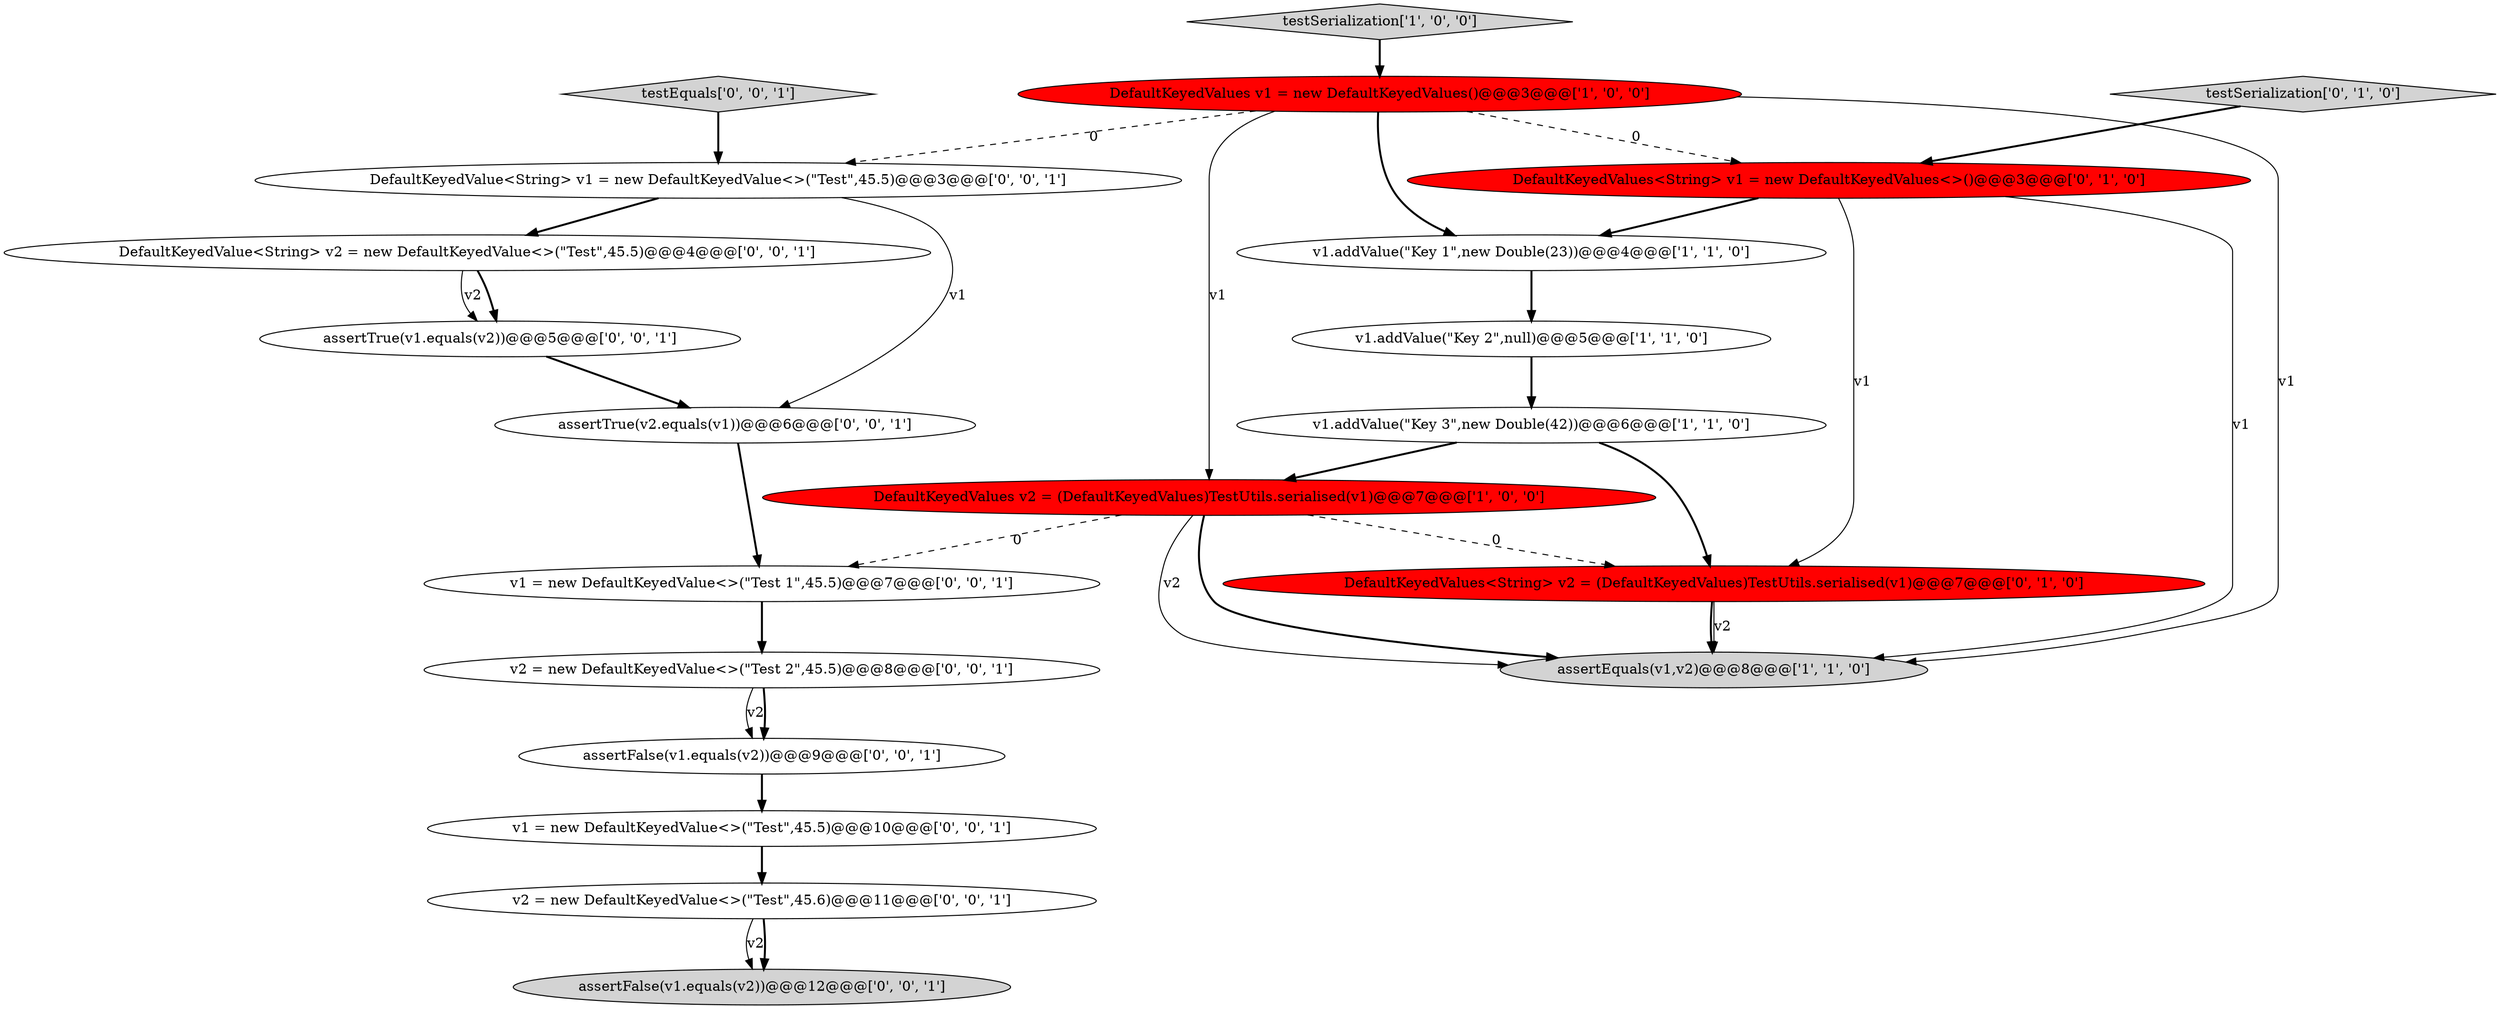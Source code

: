 digraph {
17 [style = filled, label = "v1 = new DefaultKeyedValue<>(\"Test 1\",45.5)@@@7@@@['0', '0', '1']", fillcolor = white, shape = ellipse image = "AAA0AAABBB3BBB"];
2 [style = filled, label = "testSerialization['1', '0', '0']", fillcolor = lightgray, shape = diamond image = "AAA0AAABBB1BBB"];
12 [style = filled, label = "assertTrue(v1.equals(v2))@@@5@@@['0', '0', '1']", fillcolor = white, shape = ellipse image = "AAA0AAABBB3BBB"];
4 [style = filled, label = "v1.addValue(\"Key 3\",new Double(42))@@@6@@@['1', '1', '0']", fillcolor = white, shape = ellipse image = "AAA0AAABBB1BBB"];
10 [style = filled, label = "testEquals['0', '0', '1']", fillcolor = lightgray, shape = diamond image = "AAA0AAABBB3BBB"];
11 [style = filled, label = "DefaultKeyedValue<String> v2 = new DefaultKeyedValue<>(\"Test\",45.5)@@@4@@@['0', '0', '1']", fillcolor = white, shape = ellipse image = "AAA0AAABBB3BBB"];
13 [style = filled, label = "v2 = new DefaultKeyedValue<>(\"Test\",45.6)@@@11@@@['0', '0', '1']", fillcolor = white, shape = ellipse image = "AAA0AAABBB3BBB"];
18 [style = filled, label = "v2 = new DefaultKeyedValue<>(\"Test 2\",45.5)@@@8@@@['0', '0', '1']", fillcolor = white, shape = ellipse image = "AAA0AAABBB3BBB"];
6 [style = filled, label = "v1.addValue(\"Key 1\",new Double(23))@@@4@@@['1', '1', '0']", fillcolor = white, shape = ellipse image = "AAA0AAABBB1BBB"];
16 [style = filled, label = "assertFalse(v1.equals(v2))@@@12@@@['0', '0', '1']", fillcolor = lightgray, shape = ellipse image = "AAA0AAABBB3BBB"];
9 [style = filled, label = "testSerialization['0', '1', '0']", fillcolor = lightgray, shape = diamond image = "AAA0AAABBB2BBB"];
8 [style = filled, label = "DefaultKeyedValues<String> v2 = (DefaultKeyedValues)TestUtils.serialised(v1)@@@7@@@['0', '1', '0']", fillcolor = red, shape = ellipse image = "AAA1AAABBB2BBB"];
0 [style = filled, label = "DefaultKeyedValues v2 = (DefaultKeyedValues)TestUtils.serialised(v1)@@@7@@@['1', '0', '0']", fillcolor = red, shape = ellipse image = "AAA1AAABBB1BBB"];
19 [style = filled, label = "assertTrue(v2.equals(v1))@@@6@@@['0', '0', '1']", fillcolor = white, shape = ellipse image = "AAA0AAABBB3BBB"];
20 [style = filled, label = "DefaultKeyedValue<String> v1 = new DefaultKeyedValue<>(\"Test\",45.5)@@@3@@@['0', '0', '1']", fillcolor = white, shape = ellipse image = "AAA0AAABBB3BBB"];
7 [style = filled, label = "DefaultKeyedValues<String> v1 = new DefaultKeyedValues<>()@@@3@@@['0', '1', '0']", fillcolor = red, shape = ellipse image = "AAA1AAABBB2BBB"];
1 [style = filled, label = "v1.addValue(\"Key 2\",null)@@@5@@@['1', '1', '0']", fillcolor = white, shape = ellipse image = "AAA0AAABBB1BBB"];
5 [style = filled, label = "assertEquals(v1,v2)@@@8@@@['1', '1', '0']", fillcolor = lightgray, shape = ellipse image = "AAA0AAABBB1BBB"];
3 [style = filled, label = "DefaultKeyedValues v1 = new DefaultKeyedValues()@@@3@@@['1', '0', '0']", fillcolor = red, shape = ellipse image = "AAA1AAABBB1BBB"];
14 [style = filled, label = "assertFalse(v1.equals(v2))@@@9@@@['0', '0', '1']", fillcolor = white, shape = ellipse image = "AAA0AAABBB3BBB"];
15 [style = filled, label = "v1 = new DefaultKeyedValue<>(\"Test\",45.5)@@@10@@@['0', '0', '1']", fillcolor = white, shape = ellipse image = "AAA0AAABBB3BBB"];
1->4 [style = bold, label=""];
15->13 [style = bold, label=""];
10->20 [style = bold, label=""];
3->5 [style = solid, label="v1"];
3->7 [style = dashed, label="0"];
0->5 [style = solid, label="v2"];
2->3 [style = bold, label=""];
3->6 [style = bold, label=""];
11->12 [style = bold, label=""];
13->16 [style = solid, label="v2"];
19->17 [style = bold, label=""];
9->7 [style = bold, label=""];
11->12 [style = solid, label="v2"];
0->17 [style = dashed, label="0"];
13->16 [style = bold, label=""];
20->19 [style = solid, label="v1"];
8->5 [style = solid, label="v2"];
4->0 [style = bold, label=""];
6->1 [style = bold, label=""];
7->8 [style = solid, label="v1"];
8->5 [style = bold, label=""];
3->0 [style = solid, label="v1"];
3->20 [style = dashed, label="0"];
7->6 [style = bold, label=""];
7->5 [style = solid, label="v1"];
4->8 [style = bold, label=""];
0->8 [style = dashed, label="0"];
14->15 [style = bold, label=""];
18->14 [style = solid, label="v2"];
12->19 [style = bold, label=""];
18->14 [style = bold, label=""];
17->18 [style = bold, label=""];
0->5 [style = bold, label=""];
20->11 [style = bold, label=""];
}
